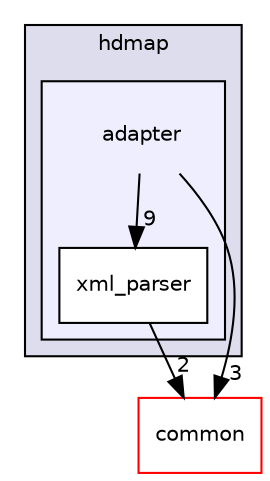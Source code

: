 digraph "modules/map/hdmap/adapter" {
  compound=true
  node [ fontsize="10", fontname="Helvetica"];
  edge [ labelfontsize="10", labelfontname="Helvetica"];
  subgraph clusterdir_0ec004f27ee8faf85b054af39a152a49 {
    graph [ bgcolor="#ddddee", pencolor="black", label="hdmap" fontname="Helvetica", fontsize="10", URL="dir_0ec004f27ee8faf85b054af39a152a49.html"]
  subgraph clusterdir_73013d44b25215e6f5146f7462c59f83 {
    graph [ bgcolor="#eeeeff", pencolor="black", label="" URL="dir_73013d44b25215e6f5146f7462c59f83.html"];
    dir_73013d44b25215e6f5146f7462c59f83 [shape=plaintext label="adapter"];
    dir_e23b410c00b1924c5c70de31627d908a [shape=box label="xml_parser" color="black" fillcolor="white" style="filled" URL="dir_e23b410c00b1924c5c70de31627d908a.html"];
  }
  }
  dir_9a5e51f49964887903df6eed98080585 [shape=box label="common" fillcolor="white" style="filled" color="red" URL="dir_9a5e51f49964887903df6eed98080585.html"];
  dir_e23b410c00b1924c5c70de31627d908a->dir_9a5e51f49964887903df6eed98080585 [headlabel="2", labeldistance=1.5 headhref="dir_000064_000050.html"];
  dir_73013d44b25215e6f5146f7462c59f83->dir_e23b410c00b1924c5c70de31627d908a [headlabel="9", labeldistance=1.5 headhref="dir_000063_000064.html"];
  dir_73013d44b25215e6f5146f7462c59f83->dir_9a5e51f49964887903df6eed98080585 [headlabel="3", labeldistance=1.5 headhref="dir_000063_000050.html"];
}
